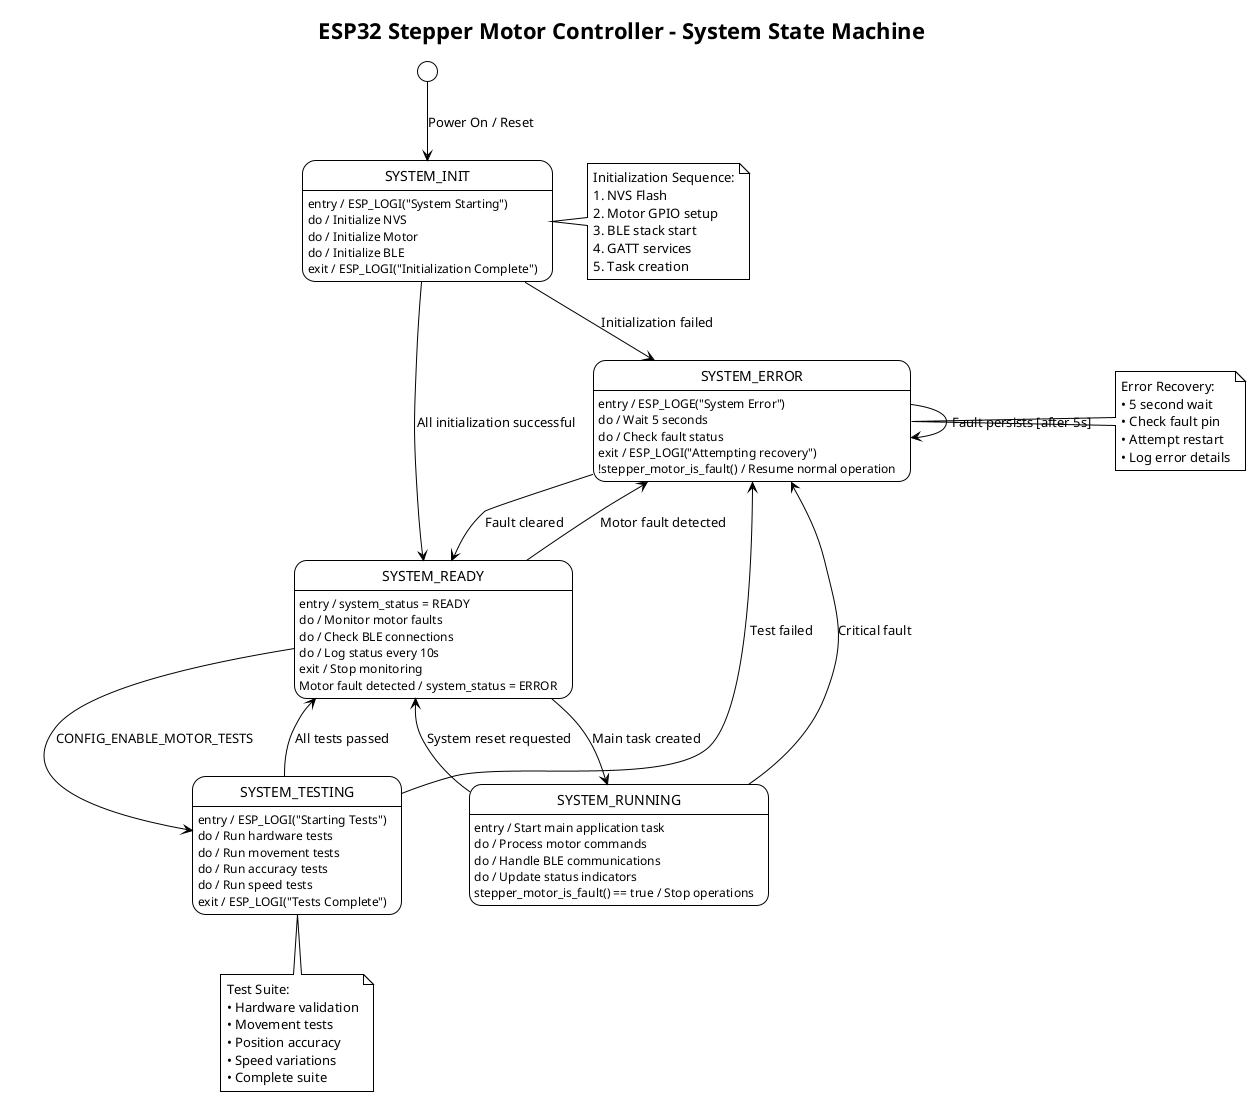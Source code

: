 @startuml System_State_Machine
!theme plain

title ESP32 Stepper Motor Controller - System State Machine

[*] --> SYSTEM_INIT : Power On / Reset

state SYSTEM_INIT {
    SYSTEM_INIT : entry / ESP_LOGI("System Starting")
    SYSTEM_INIT : do / Initialize NVS
    SYSTEM_INIT : do / Initialize Motor
    SYSTEM_INIT : do / Initialize BLE
    SYSTEM_INIT : exit / ESP_LOGI("Initialization Complete")
}

state SYSTEM_READY {
    SYSTEM_READY : entry / system_status = READY
    SYSTEM_READY : do / Monitor motor faults
    SYSTEM_READY : do / Check BLE connections
    SYSTEM_READY : do / Log status every 10s
    SYSTEM_READY : exit / Stop monitoring
}

state SYSTEM_RUNNING {
    SYSTEM_RUNNING : entry / Start main application task
    SYSTEM_RUNNING : do / Process motor commands
    SYSTEM_RUNNING : do / Handle BLE communications
    SYSTEM_RUNNING : do / Update status indicators
}

state SYSTEM_ERROR {
    SYSTEM_ERROR : entry / ESP_LOGE("System Error")
    SYSTEM_ERROR : do / Wait 5 seconds
    SYSTEM_ERROR : do / Check fault status
    SYSTEM_ERROR : exit / ESP_LOGI("Attempting recovery")
}

state SYSTEM_TESTING {
    SYSTEM_TESTING : entry / ESP_LOGI("Starting Tests")
    SYSTEM_TESTING : do / Run hardware tests
    SYSTEM_TESTING : do / Run movement tests
    SYSTEM_TESTING : do / Run accuracy tests
    SYSTEM_TESTING : do / Run speed tests
    SYSTEM_TESTING : exit / ESP_LOGI("Tests Complete")
}

' Main system transitions
SYSTEM_INIT --> SYSTEM_READY : All initialization successful
SYSTEM_INIT --> SYSTEM_ERROR : Initialization failed

SYSTEM_READY --> SYSTEM_RUNNING : Main task created
SYSTEM_READY --> SYSTEM_ERROR : Motor fault detected
SYSTEM_READY --> SYSTEM_TESTING : CONFIG_ENABLE_MOTOR_TESTS

SYSTEM_RUNNING --> SYSTEM_ERROR : Critical fault
SYSTEM_RUNNING --> SYSTEM_READY : System reset requested

SYSTEM_ERROR --> SYSTEM_READY : Fault cleared
SYSTEM_ERROR --> SYSTEM_ERROR : Fault persists [after 5s]

SYSTEM_TESTING --> SYSTEM_READY : All tests passed
SYSTEM_TESTING --> SYSTEM_ERROR : Test failed

' Error conditions
SYSTEM_READY : Motor fault detected / system_status = ERROR
SYSTEM_RUNNING : stepper_motor_is_fault() == true / Stop operations

' Recovery conditions  
SYSTEM_ERROR : !stepper_motor_is_fault() / Resume normal operation

note right of SYSTEM_INIT : Initialization Sequence:\n1. NVS Flash\n2. Motor GPIO setup\n3. BLE stack start\n4. GATT services\n5. Task creation

note right of SYSTEM_ERROR : Error Recovery:\n• 5 second wait\n• Check fault pin\n• Attempt restart\n• Log error details

note bottom of SYSTEM_TESTING : Test Suite:\n• Hardware validation\n• Movement tests\n• Position accuracy\n• Speed variations\n• Complete suite

@enduml 